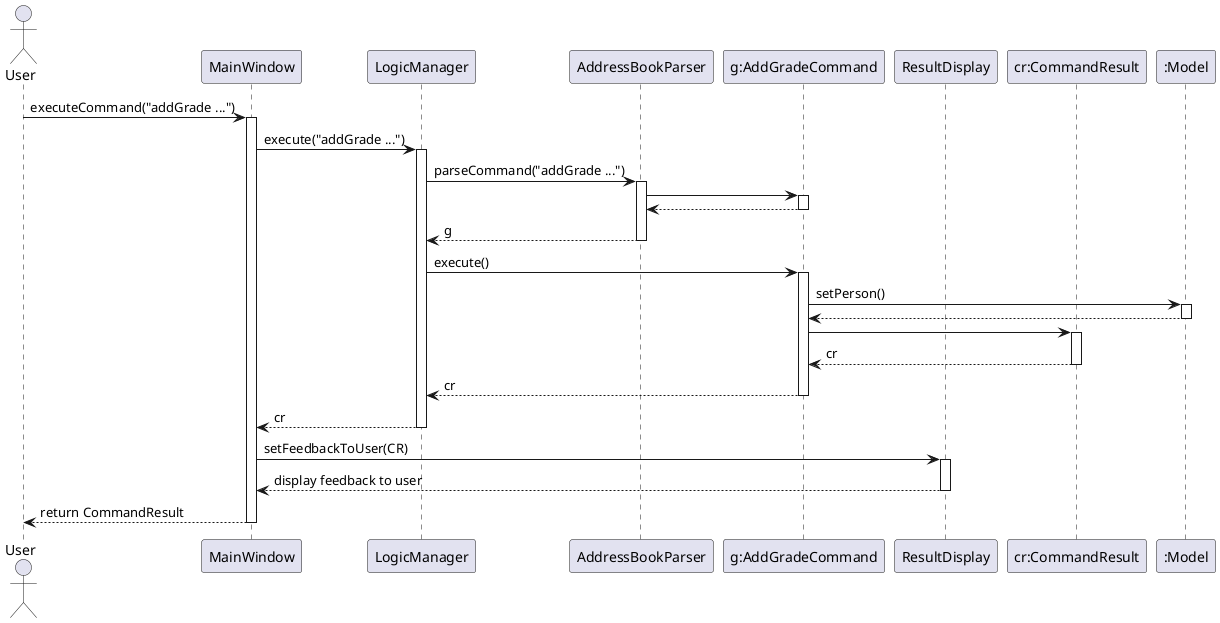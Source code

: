 @startuml
actor User
participant "MainWindow" as MW
participant "LogicManager" as LM
participant "AddressBookParser" as ABP
participant "g:AddGradeCommand" as OAGC
participant "ResultDisplay" as RD
participant "cr:CommandResult" as CR
participant ":Model" as M

/'
This diagram shows the normal flow of adding grade to a person's gradeList.
The flow assumes correct input from user.
'/

User -> MW: executeCommand("addGrade ...")
activate MW
MW -> LM: execute("addGrade ...")
activate LM
LM -> ABP: parseCommand("addGrade ...")
activate ABP
ABP -> OAGC
activate OAGC
OAGC --> ABP
deactivate OAGC
ABP --> LM: g
deactivate ABP
LM -> OAGC: execute()
activate OAGC
OAGC -> M: setPerson()
activate M
M --> OAGC
deactivate M
OAGC -> CR
activate CR
CR --> OAGC: cr
deactivate CR
OAGC --> LM: cr
deactivate OAGC
LM --> MW: cr
deactivate LM
MW -> RD: setFeedbackToUser(CR)
activate RD
RD --> MW: display feedback to user
deactivate RD
MW --> User: return CommandResult
deactivate MW
@enduml
